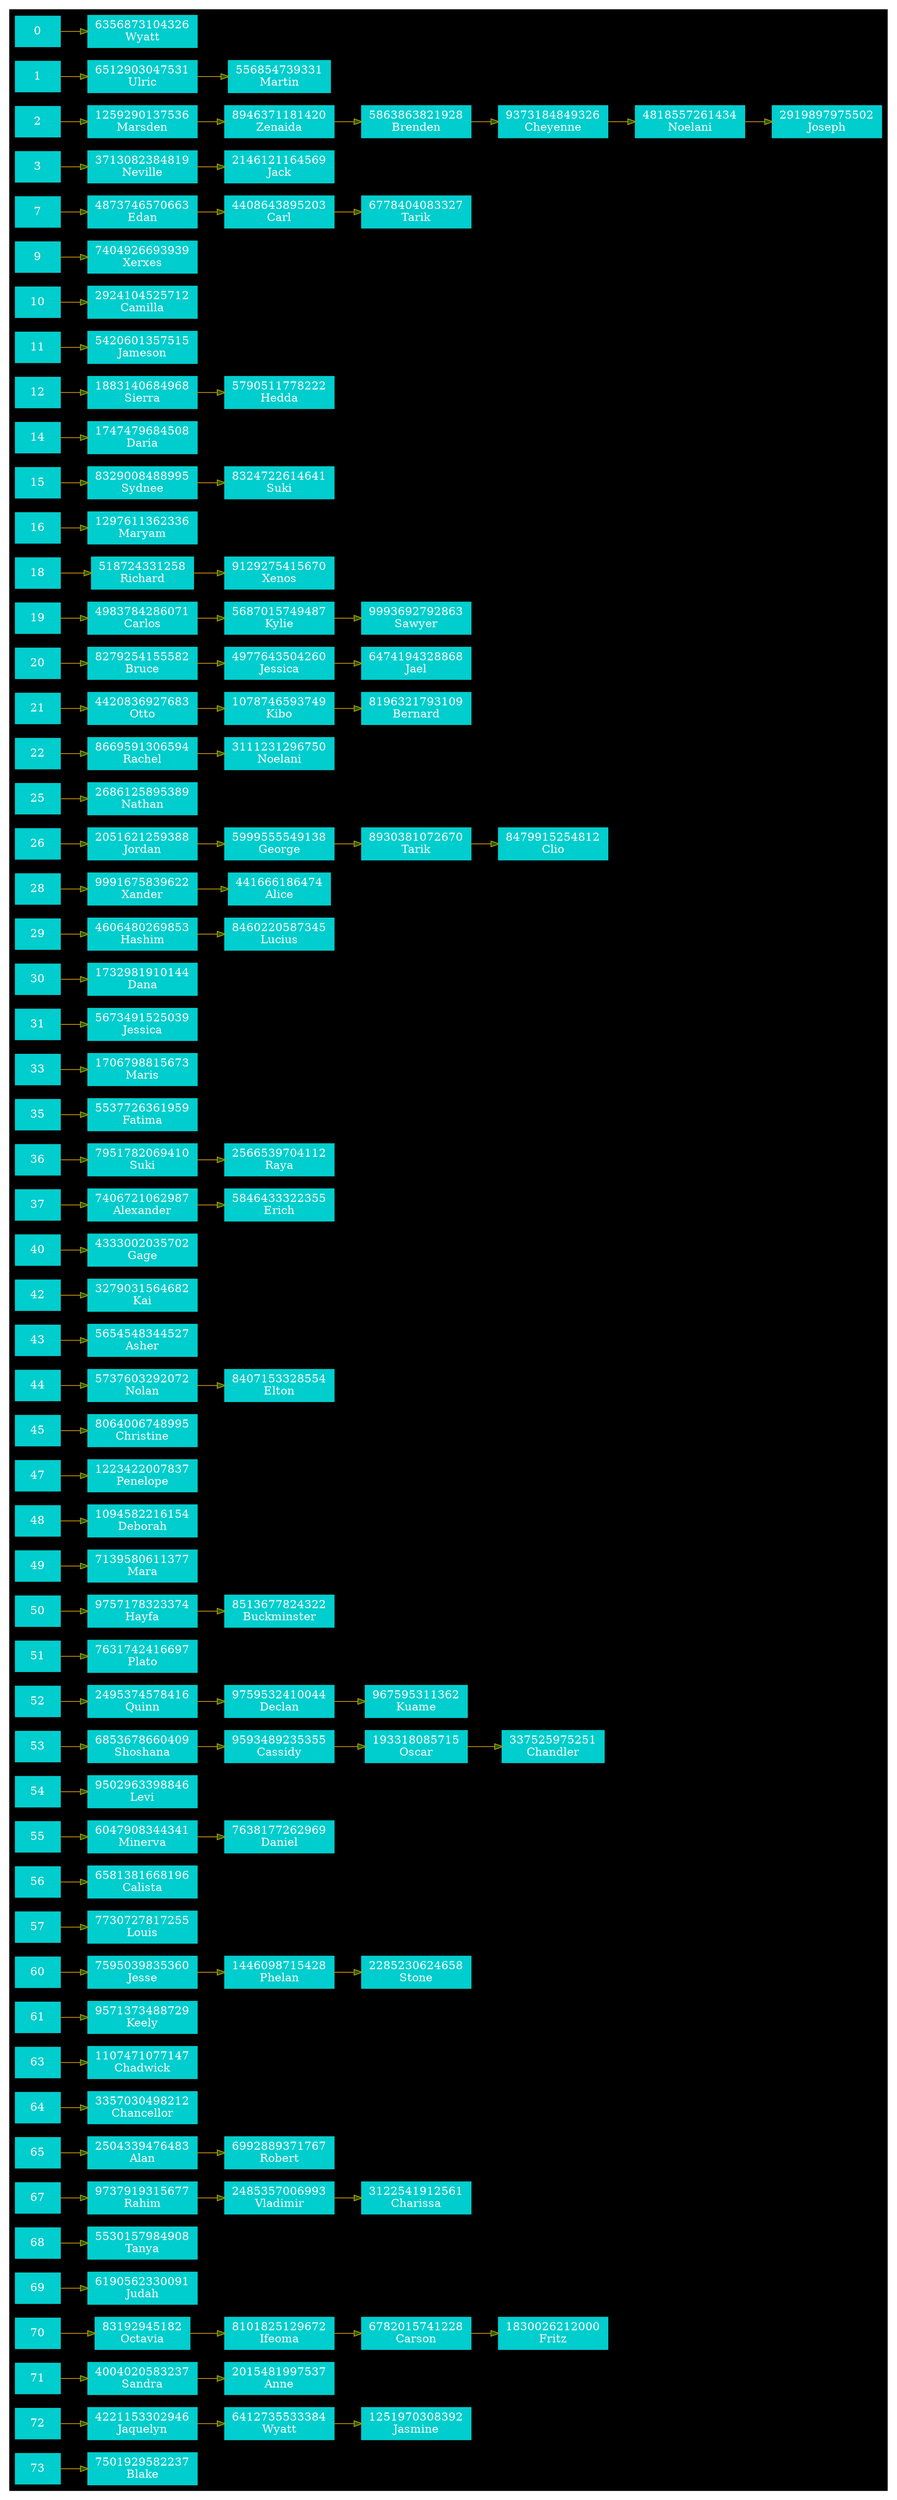 digraph HashTable {
node[shape=box style="filled" color="cyan3" fontcolor = "white" penwidth=3];
edge[style=filled fillcolor="darkgreen" color="darkgoldenrod3"];
rankdir=LR;
subgraph cluster_0{
style=filled;
color=black;
"0";
"6356873104326"[label ="6356873104326
Wyatt"];
0->"6356873104326";
"1";
"6512903047531"[label ="6512903047531
Ulric"];
"556854739331"[label ="556854739331
Martin"];
"6512903047531"->"556854739331";
1->"6512903047531";
"2";
"1259290137536"[label ="1259290137536
Marsden"];
"8946371181420"[label ="8946371181420
Zenaida"];
"5863863821928"[label ="5863863821928
Brenden"];
"9373184849326"[label ="9373184849326
Cheyenne"];
"4818557261434"[label ="4818557261434
Noelani"];
"2919897975502"[label ="2919897975502
Joseph"];
"1259290137536"->"8946371181420";
"8946371181420"->"5863863821928";
"5863863821928"->"9373184849326";
"9373184849326"->"4818557261434";
"4818557261434"->"2919897975502";
2->"1259290137536";
"3";
"3713082384819"[label ="3713082384819
Neville"];
"2146121164569"[label ="2146121164569
Jack"];
"3713082384819"->"2146121164569";
3->"3713082384819";
"7";
"4873746570663"[label ="4873746570663
Edan"];
"4408643895203"[label ="4408643895203
Carl"];
"6778404083327"[label ="6778404083327
Tarik"];
"4873746570663"->"4408643895203";
"4408643895203"->"6778404083327";
7->"4873746570663";
"9";
"7404926693939"[label ="7404926693939
Xerxes"];
9->"7404926693939";
"10";
"2924104525712"[label ="2924104525712
Camilla"];
10->"2924104525712";
"11";
"5420601357515"[label ="5420601357515
Jameson"];
11->"5420601357515";
"12";
"1883140684968"[label ="1883140684968
Sierra"];
"5790511778222"[label ="5790511778222
Hedda"];
"1883140684968"->"5790511778222";
12->"1883140684968";
"14";
"1747479684508"[label ="1747479684508
Daria"];
14->"1747479684508";
"15";
"8329008488995"[label ="8329008488995
Sydnee"];
"8324722614641"[label ="8324722614641
Suki"];
"8329008488995"->"8324722614641";
15->"8329008488995";
"16";
"1297611362336"[label ="1297611362336
Maryam"];
16->"1297611362336";
"18";
"518724331258"[label ="518724331258
Richard"];
"9129275415670"[label ="9129275415670
Xenos"];
"518724331258"->"9129275415670";
18->"518724331258";
"19";
"4983784286071"[label ="4983784286071
Carlos"];
"5687015749487"[label ="5687015749487
Kylie"];
"9993692792863"[label ="9993692792863
Sawyer"];
"4983784286071"->"5687015749487";
"5687015749487"->"9993692792863";
19->"4983784286071";
"20";
"8279254155582"[label ="8279254155582
Bruce"];
"4977643504260"[label ="4977643504260
Jessica"];
"6474194328868"[label ="6474194328868
Jael"];
"8279254155582"->"4977643504260";
"4977643504260"->"6474194328868";
20->"8279254155582";
"21";
"4420836927683"[label ="4420836927683
Otto"];
"1078746593749"[label ="1078746593749
Kibo"];
"8196321793109"[label ="8196321793109
Bernard"];
"4420836927683"->"1078746593749";
"1078746593749"->"8196321793109";
21->"4420836927683";
"22";
"8669591306594"[label ="8669591306594
Rachel"];
"3111231296750"[label ="3111231296750
Noelani"];
"8669591306594"->"3111231296750";
22->"8669591306594";
"25";
"2686125895389"[label ="2686125895389
Nathan"];
25->"2686125895389";
"26";
"2051621259388"[label ="2051621259388
Jordan"];
"5999555549138"[label ="5999555549138
George"];
"8930381072670"[label ="8930381072670
Tarik"];
"8479915254812"[label ="8479915254812
Clio"];
"2051621259388"->"5999555549138";
"5999555549138"->"8930381072670";
"8930381072670"->"8479915254812";
26->"2051621259388";
"28";
"9991675839622"[label ="9991675839622
Xander"];
"441666186474"[label ="441666186474
Alice"];
"9991675839622"->"441666186474";
28->"9991675839622";
"29";
"4606480269853"[label ="4606480269853
Hashim"];
"8460220587345"[label ="8460220587345
Lucius"];
"4606480269853"->"8460220587345";
29->"4606480269853";
"30";
"1732981910144"[label ="1732981910144
Dana"];
30->"1732981910144";
"31";
"5673491525039"[label ="5673491525039
Jessica"];
31->"5673491525039";
"33";
"1706798815673"[label ="1706798815673
Maris"];
33->"1706798815673";
"35";
"5537726361959"[label ="5537726361959
Fatima"];
35->"5537726361959";
"36";
"7951782069410"[label ="7951782069410
Suki"];
"2566539704112"[label ="2566539704112
Raya"];
"7951782069410"->"2566539704112";
36->"7951782069410";
"37";
"7406721062987"[label ="7406721062987
Alexander"];
"5846433322355"[label ="5846433322355
Erich"];
"7406721062987"->"5846433322355";
37->"7406721062987";
"40";
"4333002035702"[label ="4333002035702
Gage"];
40->"4333002035702";
"42";
"3279031564682"[label ="3279031564682
Kai"];
42->"3279031564682";
"43";
"5654548344527"[label ="5654548344527
Asher"];
43->"5654548344527";
"44";
"5737603292072"[label ="5737603292072
Nolan"];
"8407153328554"[label ="8407153328554
Elton"];
"5737603292072"->"8407153328554";
44->"5737603292072";
"45";
"8064006748995"[label ="8064006748995
Christine"];
45->"8064006748995";
"47";
"1223422007837"[label ="1223422007837
Penelope"];
47->"1223422007837";
"48";
"1094582216154"[label ="1094582216154
Deborah"];
48->"1094582216154";
"49";
"7139580611377"[label ="7139580611377
Mara"];
49->"7139580611377";
"50";
"9757178323374"[label ="9757178323374
Hayfa"];
"8513677824322"[label ="8513677824322
Buckminster"];
"9757178323374"->"8513677824322";
50->"9757178323374";
"51";
"7631742416697"[label ="7631742416697
Plato"];
51->"7631742416697";
"52";
"2495374578416"[label ="2495374578416
Quinn"];
"9759532410044"[label ="9759532410044
Declan"];
"967595311362"[label ="967595311362
Kuame"];
"2495374578416"->"9759532410044";
"9759532410044"->"967595311362";
52->"2495374578416";
"53";
"6853678660409"[label ="6853678660409
Shoshana"];
"9593489235355"[label ="9593489235355
Cassidy"];
"193318085715"[label ="193318085715
Oscar"];
"337525975251"[label ="337525975251
Chandler"];
"6853678660409"->"9593489235355";
"9593489235355"->"193318085715";
"193318085715"->"337525975251";
53->"6853678660409";
"54";
"9502963398846"[label ="9502963398846
Levi"];
54->"9502963398846";
"55";
"6047908344341"[label ="6047908344341
Minerva"];
"7638177262969"[label ="7638177262969
Daniel"];
"6047908344341"->"7638177262969";
55->"6047908344341";
"56";
"6581381668196"[label ="6581381668196
Calista"];
56->"6581381668196";
"57";
"7730727817255"[label ="7730727817255
Louis"];
57->"7730727817255";
"60";
"7595039835360"[label ="7595039835360
Jesse"];
"1446098715428"[label ="1446098715428
Phelan"];
"2285230624658"[label ="2285230624658
Stone"];
"7595039835360"->"1446098715428";
"1446098715428"->"2285230624658";
60->"7595039835360";
"61";
"9571373488729"[label ="9571373488729
Keely"];
61->"9571373488729";
"63";
"1107471077147"[label ="1107471077147
Chadwick"];
63->"1107471077147";
"64";
"3357030498212"[label ="3357030498212
Chancellor"];
64->"3357030498212";
"65";
"2504339476483"[label ="2504339476483
Alan"];
"6992889371767"[label ="6992889371767
Robert"];
"2504339476483"->"6992889371767";
65->"2504339476483";
"67";
"9737919315677"[label ="9737919315677
Rahim"];
"2485357006993"[label ="2485357006993
Vladimir"];
"3122541912561"[label ="3122541912561
Charissa"];
"9737919315677"->"2485357006993";
"2485357006993"->"3122541912561";
67->"9737919315677";
"68";
"5530157984908"[label ="5530157984908
Tanya"];
68->"5530157984908";
"69";
"6190562330091"[label ="6190562330091
Judah"];
69->"6190562330091";
"70";
"83192945182"[label ="83192945182
Octavia"];
"8101825129672"[label ="8101825129672
Ifeoma"];
"6782015741228"[label ="6782015741228
Carson"];
"1830026212000"[label ="1830026212000
Fritz"];
"83192945182"->"8101825129672";
"8101825129672"->"6782015741228";
"6782015741228"->"1830026212000";
70->"83192945182";
"71";
"4004020583237"[label ="4004020583237
Sandra"];
"2015481997537"[label ="2015481997537
Anne"];
"4004020583237"->"2015481997537";
71->"4004020583237";
"72";
"4221153302946"[label ="4221153302946
Jaquelyn"];
"6412735533384"[label ="6412735533384
Wyatt"];
"1251970308392"[label ="1251970308392
Jasmine"];
"4221153302946"->"6412735533384";
"6412735533384"->"1251970308392";
72->"4221153302946";
"73";
"7501929582237"[label ="7501929582237
Blake"];
73->"7501929582237";
}
}
